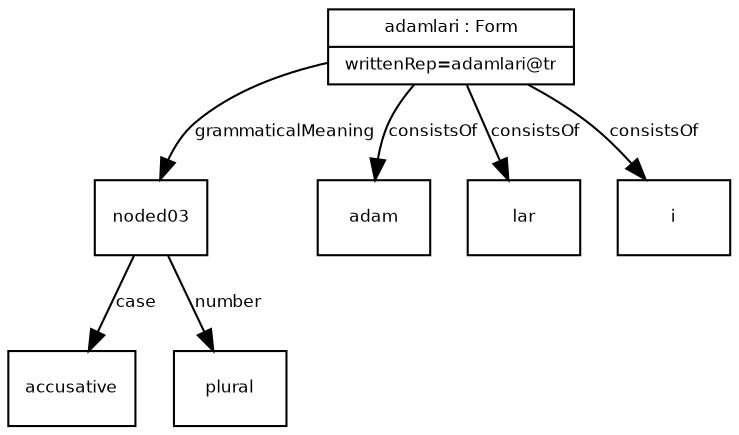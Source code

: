 digraph G {
  fontname = "Bitstream Vera Sans"
    fontsize = 8

    node [
      fontname = "Bitstream Vera Sans"
      fontsize = 8
      shape = "record"
    ]

    edge [
      fontname = "Bitstream Vera Sans"
      fontsize = 8
    ]
 
accusative [ label="{accusative}" ]
noded03 -> accusative [ label="case" ] 
plural [ label="{plural}" ]
noded03 -> plural [ label="number" ] 
noded03 [ label="{noded03}" ]
adamlari -> noded03 [ label="grammaticalMeaning" ] 
adam [ label="{adam}" ]
adamlari -> adam [ label="consistsOf" ] 
lar [ label="{lar}" ]
adamlari -> lar [ label="consistsOf" ] 
i [ label="{i}" ]
adamlari -> i [ label="consistsOf" ] 
adamlari [ label="{adamlari : Form|writtenRep=adamlari@tr}" ]
}
